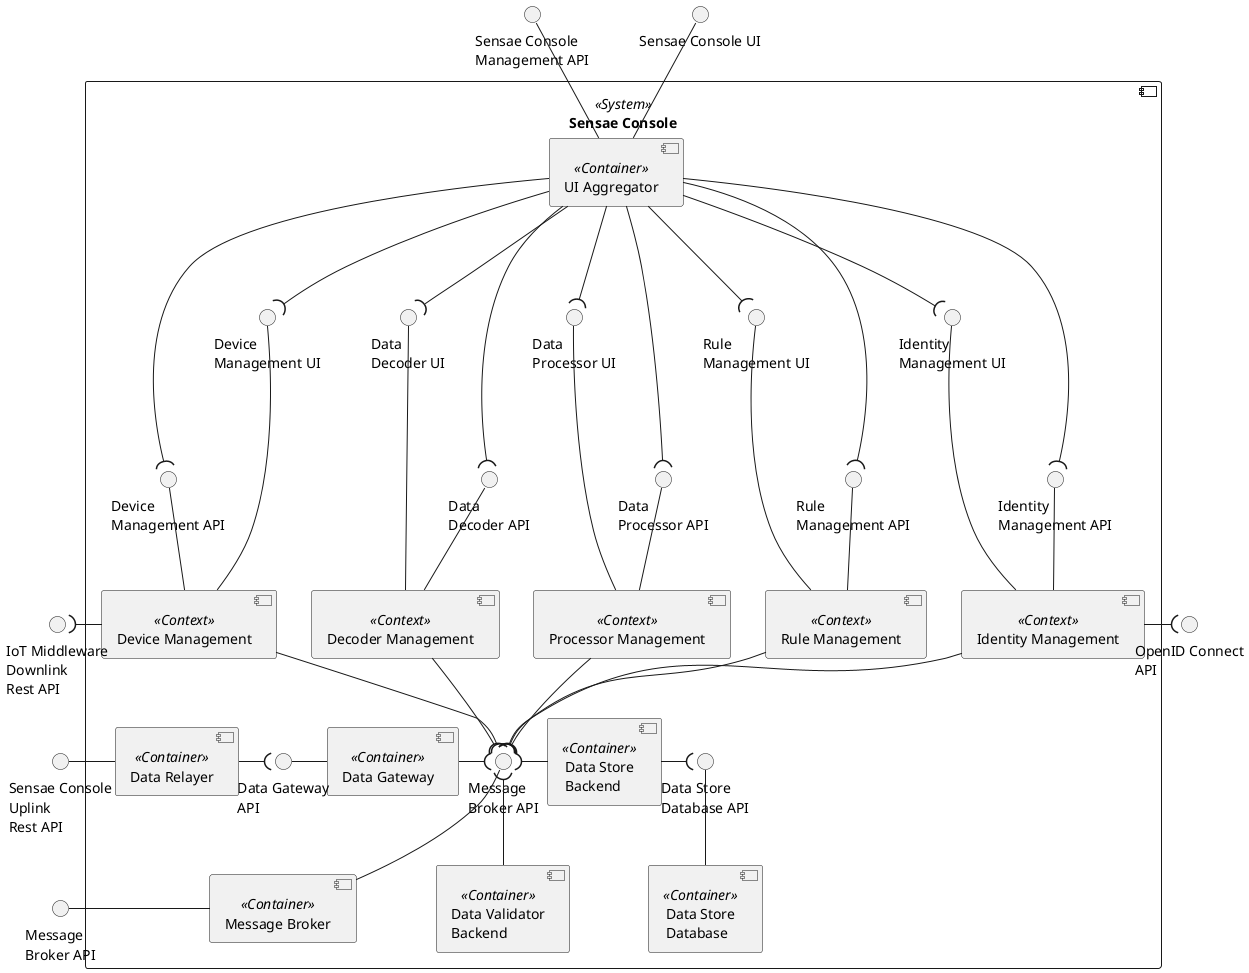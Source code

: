 @startuml contexts-v2

interface "Sensae Console\nUplink\nRest API" as RELAY_API
interface "OpenID Connect\nAPI" as OUT_ENDPOINT

component "Sensae Console" <<System>> {

    component "UI Aggregator" <<Container>> as UI

    component "Device Management" <<Context>> as ID_MAN
    component "Rule Management" <<Context>> as RULE_MAN
    component "Decoder Management" <<Context>> as DECO_MAN
    component "Processor Management" <<Context>> as PROC_MAN
    component "Identity Management" <<Context>> as DEVI_MAN

    component "Message Broker" <<Container>> as MB

    interface "Message\nBroker API" as MB_API

    component "Data Gateway" <<Container>> as GATE

    interface "Data Gateway\nAPI" as GATE_API

    component "Data Relayer" <<Container>> as RELAY

    component "Data Validator\nBackend" <<Container>> as VALI
    component "Data Store\nBackend" <<Container>> as STORE
    component "Data Store\nDatabase" <<Container>> as STORE_DB

    interface "Data Store\nDatabase API" as STORE_DB_API

    STORE_DB_API -- STORE_DB
    STORE -( STORE_DB_API
    GATE_API - GATE
    RELAY -( GATE_API

    ID_MAN -[hidden]- RELAY

    interface "Device\nManagement API" as ID_MAN_API
    interface "Device\nManagement UI" as ID_MAN_UI

    ID_MAN_API -- ID_MAN
    ID_MAN_UI --- ID_MAN

    interface "Rule\nManagement API" as RULE_MAN_API
    interface "Rule\nManagement UI" as RULE_MAN_UI

    RULE_MAN_API -- RULE_MAN
    RULE_MAN_UI --- RULE_MAN

    interface "Identity\nManagement API" as DEVI_MAN_API
    interface "Identity\nManagement UI" as DEVI_MAN_UI

    DEVI_MAN_API -- DEVI_MAN
    DEVI_MAN_UI --- DEVI_MAN

    interface "Data\nDecoder API" as DECO_MAN_API
    interface "Data\nDecoder UI" as DECO_MAN_UI

    DECO_MAN_API -- DECO_MAN
    DECO_MAN_UI --- DECO_MAN

    interface "Data\nProcessor API" as PROC_MAN_API
    interface "Data\nProcessor UI" as PROC_MAN_UI

    PROC_MAN_API -- PROC_MAN
    PROC_MAN_UI --- PROC_MAN

    UI --( PROC_MAN_API
    UI --( PROC_MAN_UI

    UI --( DECO_MAN_API
    UI --( DECO_MAN_UI

    UI --( DEVI_MAN_API
    UI --( DEVI_MAN_UI

    UI --( RULE_MAN_API
    UI --( RULE_MAN_UI

    UI --( ID_MAN_API
    UI --( ID_MAN_UI
}

interface "Message\nBroker API" as MB_API2

MB_API2 - MB

DEVI_MAN -( OUT_ENDPOINT

interface "IoT Middleware\nDownlink\nRest API" as OPENID

OPENID )- ID_MAN

RELAY_API - RELAY

MB_API )- STORE
MB_API )-- VALI

ID_MAN -[hidden]- RELAY_API
OPENID -[hidden]- RELAY_API
GATE_API -[hidden] MB
RELAY_API -[hidden] MB_API2

MB_API -- MB

PROC_MAN --( MB_API
DEVI_MAN --( MB_API
DECO_MAN --( MB_API
ID_MAN --( MB_API
RULE_MAN --( MB_API
GATE -( MB_API

DEVI_MAN_API -[hidden]- OUT_ENDPOINT

interface "Sensae Console\nManagement API" as API
interface "Sensae Console UI" as UI_API

API -- UI
UI_API -- UI

@enduml
